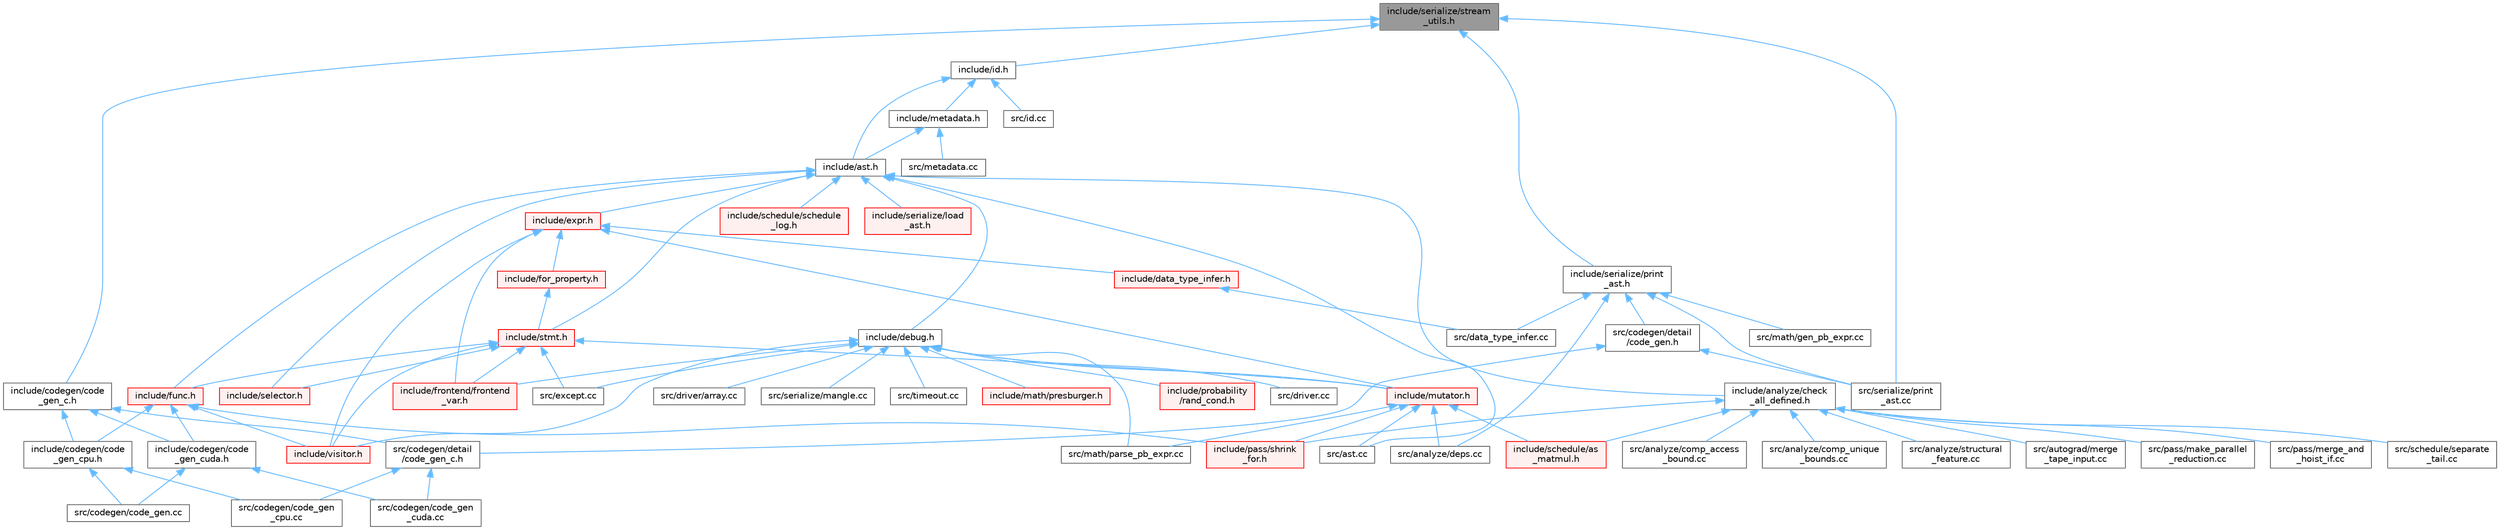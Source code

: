 digraph "include/serialize/stream_utils.h"
{
 // LATEX_PDF_SIZE
  bgcolor="transparent";
  edge [fontname=Helvetica,fontsize=10,labelfontname=Helvetica,labelfontsize=10];
  node [fontname=Helvetica,fontsize=10,shape=box,height=0.2,width=0.4];
  Node1 [label="include/serialize/stream\l_utils.h",height=0.2,width=0.4,color="gray40", fillcolor="grey60", style="filled", fontcolor="black",tooltip=" "];
  Node1 -> Node2 [dir="back",color="steelblue1",style="solid"];
  Node2 [label="include/codegen/code\l_gen_c.h",height=0.2,width=0.4,color="grey40", fillcolor="white", style="filled",URL="$include_2codegen_2code__gen__c_8h.html",tooltip=" "];
  Node2 -> Node3 [dir="back",color="steelblue1",style="solid"];
  Node3 [label="include/codegen/code\l_gen_cpu.h",height=0.2,width=0.4,color="grey40", fillcolor="white", style="filled",URL="$code__gen__cpu_8h.html",tooltip=" "];
  Node3 -> Node4 [dir="back",color="steelblue1",style="solid"];
  Node4 [label="src/codegen/code_gen.cc",height=0.2,width=0.4,color="grey40", fillcolor="white", style="filled",URL="$code__gen_8cc.html",tooltip=" "];
  Node3 -> Node5 [dir="back",color="steelblue1",style="solid"];
  Node5 [label="src/codegen/code_gen\l_cpu.cc",height=0.2,width=0.4,color="grey40", fillcolor="white", style="filled",URL="$code__gen__cpu_8cc.html",tooltip=" "];
  Node2 -> Node6 [dir="back",color="steelblue1",style="solid"];
  Node6 [label="include/codegen/code\l_gen_cuda.h",height=0.2,width=0.4,color="grey40", fillcolor="white", style="filled",URL="$code__gen__cuda_8h.html",tooltip=" "];
  Node6 -> Node4 [dir="back",color="steelblue1",style="solid"];
  Node6 -> Node7 [dir="back",color="steelblue1",style="solid"];
  Node7 [label="src/codegen/code_gen\l_cuda.cc",height=0.2,width=0.4,color="grey40", fillcolor="white", style="filled",URL="$code__gen__cuda_8cc.html",tooltip=" "];
  Node2 -> Node8 [dir="back",color="steelblue1",style="solid"];
  Node8 [label="src/codegen/detail\l/code_gen_c.h",height=0.2,width=0.4,color="grey40", fillcolor="white", style="filled",URL="$src_2codegen_2detail_2code__gen__c_8h.html",tooltip=" "];
  Node8 -> Node5 [dir="back",color="steelblue1",style="solid"];
  Node8 -> Node7 [dir="back",color="steelblue1",style="solid"];
  Node1 -> Node9 [dir="back",color="steelblue1",style="solid"];
  Node9 [label="include/id.h",height=0.2,width=0.4,color="grey40", fillcolor="white", style="filled",URL="$id_8h.html",tooltip=" "];
  Node9 -> Node10 [dir="back",color="steelblue1",style="solid"];
  Node10 [label="include/ast.h",height=0.2,width=0.4,color="grey40", fillcolor="white", style="filled",URL="$ast_8h.html",tooltip=" "];
  Node10 -> Node11 [dir="back",color="steelblue1",style="solid"];
  Node11 [label="include/analyze/check\l_all_defined.h",height=0.2,width=0.4,color="grey40", fillcolor="white", style="filled",URL="$check__all__defined_8h.html",tooltip=" "];
  Node11 -> Node12 [dir="back",color="steelblue1",style="solid"];
  Node12 [label="include/pass/shrink\l_for.h",height=0.2,width=0.4,color="red", fillcolor="#FFF0F0", style="filled",URL="$shrink__for_8h.html",tooltip=" "];
  Node11 -> Node18 [dir="back",color="steelblue1",style="solid"];
  Node18 [label="include/schedule/as\l_matmul.h",height=0.2,width=0.4,color="red", fillcolor="#FFF0F0", style="filled",URL="$as__matmul_8h.html",tooltip=" "];
  Node11 -> Node50 [dir="back",color="steelblue1",style="solid"];
  Node50 [label="src/analyze/comp_access\l_bound.cc",height=0.2,width=0.4,color="grey40", fillcolor="white", style="filled",URL="$comp__access__bound_8cc.html",tooltip=" "];
  Node11 -> Node51 [dir="back",color="steelblue1",style="solid"];
  Node51 [label="src/analyze/comp_unique\l_bounds.cc",height=0.2,width=0.4,color="grey40", fillcolor="white", style="filled",URL="$comp__unique__bounds_8cc.html",tooltip=" "];
  Node11 -> Node52 [dir="back",color="steelblue1",style="solid"];
  Node52 [label="src/analyze/structural\l_feature.cc",height=0.2,width=0.4,color="grey40", fillcolor="white", style="filled",URL="$structural__feature_8cc.html",tooltip=" "];
  Node11 -> Node53 [dir="back",color="steelblue1",style="solid"];
  Node53 [label="src/autograd/merge\l_tape_input.cc",height=0.2,width=0.4,color="grey40", fillcolor="white", style="filled",URL="$merge__tape__input_8cc.html",tooltip=" "];
  Node11 -> Node54 [dir="back",color="steelblue1",style="solid"];
  Node54 [label="src/pass/make_parallel\l_reduction.cc",height=0.2,width=0.4,color="grey40", fillcolor="white", style="filled",URL="$make__parallel__reduction_8cc.html",tooltip=" "];
  Node11 -> Node55 [dir="back",color="steelblue1",style="solid"];
  Node55 [label="src/pass/merge_and\l_hoist_if.cc",height=0.2,width=0.4,color="grey40", fillcolor="white", style="filled",URL="$merge__and__hoist__if_8cc.html",tooltip=" "];
  Node11 -> Node41 [dir="back",color="steelblue1",style="solid"];
  Node41 [label="src/schedule/separate\l_tail.cc",height=0.2,width=0.4,color="grey40", fillcolor="white", style="filled",URL="$separate__tail_8cc.html",tooltip=" "];
  Node10 -> Node56 [dir="back",color="steelblue1",style="solid"];
  Node56 [label="include/debug.h",height=0.2,width=0.4,color="grey40", fillcolor="white", style="filled",URL="$debug_8h.html",tooltip=" "];
  Node56 -> Node57 [dir="back",color="steelblue1",style="solid"];
  Node57 [label="include/frontend/frontend\l_var.h",height=0.2,width=0.4,color="red", fillcolor="#FFF0F0", style="filled",URL="$frontend__var_8h.html",tooltip=" "];
  Node56 -> Node61 [dir="back",color="steelblue1",style="solid"];
  Node61 [label="include/math/presburger.h",height=0.2,width=0.4,color="red", fillcolor="#FFF0F0", style="filled",URL="$presburger_8h.html",tooltip=" "];
  Node56 -> Node82 [dir="back",color="steelblue1",style="solid"];
  Node82 [label="include/mutator.h",height=0.2,width=0.4,color="red", fillcolor="#FFF0F0", style="filled",URL="$mutator_8h.html",tooltip=" "];
  Node82 -> Node12 [dir="back",color="steelblue1",style="solid"];
  Node82 -> Node18 [dir="back",color="steelblue1",style="solid"];
  Node82 -> Node64 [dir="back",color="steelblue1",style="solid"];
  Node64 [label="src/analyze/deps.cc",height=0.2,width=0.4,color="grey40", fillcolor="white", style="filled",URL="$deps_8cc.html",tooltip=" "];
  Node82 -> Node171 [dir="back",color="steelblue1",style="solid"];
  Node171 [label="src/ast.cc",height=0.2,width=0.4,color="grey40", fillcolor="white", style="filled",URL="$ast_8cc.html",tooltip=" "];
  Node82 -> Node172 [dir="back",color="steelblue1",style="solid"];
  Node172 [label="src/math/parse_pb_expr.cc",height=0.2,width=0.4,color="grey40", fillcolor="white", style="filled",URL="$parse__pb__expr_8cc.html",tooltip=" "];
  Node56 -> Node174 [dir="back",color="steelblue1",style="solid"];
  Node174 [label="include/probability\l/rand_cond.h",height=0.2,width=0.4,color="red", fillcolor="#FFF0F0", style="filled",URL="$rand__cond_8h.html",tooltip=" "];
  Node56 -> Node179 [dir="back",color="steelblue1",style="solid"];
  Node179 [label="include/visitor.h",height=0.2,width=0.4,color="red", fillcolor="#FFF0F0", style="filled",URL="$visitor_8h.html",tooltip=" "];
  Node56 -> Node218 [dir="back",color="steelblue1",style="solid"];
  Node218 [label="src/driver.cc",height=0.2,width=0.4,color="grey40", fillcolor="white", style="filled",URL="$driver_8cc.html",tooltip=" "];
  Node56 -> Node219 [dir="back",color="steelblue1",style="solid"];
  Node219 [label="src/driver/array.cc",height=0.2,width=0.4,color="grey40", fillcolor="white", style="filled",URL="$array_8cc.html",tooltip=" "];
  Node56 -> Node20 [dir="back",color="steelblue1",style="solid"];
  Node20 [label="src/except.cc",height=0.2,width=0.4,color="grey40", fillcolor="white", style="filled",URL="$except_8cc.html",tooltip=" "];
  Node56 -> Node172 [dir="back",color="steelblue1",style="solid"];
  Node56 -> Node220 [dir="back",color="steelblue1",style="solid"];
  Node220 [label="src/serialize/mangle.cc",height=0.2,width=0.4,color="grey40", fillcolor="white", style="filled",URL="$mangle_8cc.html",tooltip=" "];
  Node56 -> Node221 [dir="back",color="steelblue1",style="solid"];
  Node221 [label="src/timeout.cc",height=0.2,width=0.4,color="grey40", fillcolor="white", style="filled",URL="$timeout_8cc.html",tooltip=" "];
  Node10 -> Node222 [dir="back",color="steelblue1",style="solid"];
  Node222 [label="include/expr.h",height=0.2,width=0.4,color="red", fillcolor="#FFF0F0", style="filled",URL="$expr_8h.html",tooltip=" "];
  Node222 -> Node223 [dir="back",color="steelblue1",style="solid"];
  Node223 [label="include/data_type_infer.h",height=0.2,width=0.4,color="red", fillcolor="#FFF0F0", style="filled",URL="$data__type__infer_8h.html",tooltip=" "];
  Node223 -> Node210 [dir="back",color="steelblue1",style="solid"];
  Node210 [label="src/data_type_infer.cc",height=0.2,width=0.4,color="grey40", fillcolor="white", style="filled",URL="$data__type__infer_8cc.html",tooltip=" "];
  Node222 -> Node225 [dir="back",color="steelblue1",style="solid"];
  Node225 [label="include/for_property.h",height=0.2,width=0.4,color="red", fillcolor="#FFF0F0", style="filled",URL="$for__property_8h.html",tooltip=" "];
  Node225 -> Node226 [dir="back",color="steelblue1",style="solid"];
  Node226 [label="include/stmt.h",height=0.2,width=0.4,color="red", fillcolor="#FFF0F0", style="filled",URL="$stmt_8h.html",tooltip=" "];
  Node226 -> Node57 [dir="back",color="steelblue1",style="solid"];
  Node226 -> Node235 [dir="back",color="steelblue1",style="solid"];
  Node235 [label="include/func.h",height=0.2,width=0.4,color="red", fillcolor="#FFF0F0", style="filled",URL="$func_8h.html",tooltip=" "];
  Node235 -> Node3 [dir="back",color="steelblue1",style="solid"];
  Node235 -> Node6 [dir="back",color="steelblue1",style="solid"];
  Node235 -> Node12 [dir="back",color="steelblue1",style="solid"];
  Node235 -> Node179 [dir="back",color="steelblue1",style="solid"];
  Node226 -> Node82 [dir="back",color="steelblue1",style="solid"];
  Node226 -> Node255 [dir="back",color="steelblue1",style="solid"];
  Node255 [label="include/selector.h",height=0.2,width=0.4,color="red", fillcolor="#FFF0F0", style="filled",URL="$selector_8h.html",tooltip=" "];
  Node226 -> Node179 [dir="back",color="steelblue1",style="solid"];
  Node226 -> Node20 [dir="back",color="steelblue1",style="solid"];
  Node222 -> Node57 [dir="back",color="steelblue1",style="solid"];
  Node222 -> Node82 [dir="back",color="steelblue1",style="solid"];
  Node222 -> Node179 [dir="back",color="steelblue1",style="solid"];
  Node10 -> Node235 [dir="back",color="steelblue1",style="solid"];
  Node10 -> Node242 [dir="back",color="steelblue1",style="solid"];
  Node242 [label="include/schedule/schedule\l_log.h",height=0.2,width=0.4,color="red", fillcolor="#FFF0F0", style="filled",URL="$schedule__log_8h.html",tooltip=" "];
  Node10 -> Node255 [dir="back",color="steelblue1",style="solid"];
  Node10 -> Node273 [dir="back",color="steelblue1",style="solid"];
  Node273 [label="include/serialize/load\l_ast.h",height=0.2,width=0.4,color="red", fillcolor="#FFF0F0", style="filled",URL="$load__ast_8h.html",tooltip=" "];
  Node10 -> Node226 [dir="back",color="steelblue1",style="solid"];
  Node10 -> Node171 [dir="back",color="steelblue1",style="solid"];
  Node9 -> Node275 [dir="back",color="steelblue1",style="solid"];
  Node275 [label="include/metadata.h",height=0.2,width=0.4,color="grey40", fillcolor="white", style="filled",URL="$metadata_8h.html",tooltip=" "];
  Node275 -> Node10 [dir="back",color="steelblue1",style="solid"];
  Node275 -> Node248 [dir="back",color="steelblue1",style="solid"];
  Node248 [label="src/metadata.cc",height=0.2,width=0.4,color="grey40", fillcolor="white", style="filled",URL="$metadata_8cc.html",tooltip=" "];
  Node9 -> Node276 [dir="back",color="steelblue1",style="solid"];
  Node276 [label="src/id.cc",height=0.2,width=0.4,color="grey40", fillcolor="white", style="filled",URL="$id_8cc.html",tooltip=" "];
  Node1 -> Node207 [dir="back",color="steelblue1",style="solid"];
  Node207 [label="include/serialize/print\l_ast.h",height=0.2,width=0.4,color="grey40", fillcolor="white", style="filled",URL="$print__ast_8h.html",tooltip=" "];
  Node207 -> Node64 [dir="back",color="steelblue1",style="solid"];
  Node207 -> Node208 [dir="back",color="steelblue1",style="solid"];
  Node208 [label="src/codegen/detail\l/code_gen.h",height=0.2,width=0.4,color="grey40", fillcolor="white", style="filled",URL="$src_2codegen_2detail_2code__gen_8h.html",tooltip=" "];
  Node208 -> Node8 [dir="back",color="steelblue1",style="solid"];
  Node208 -> Node209 [dir="back",color="steelblue1",style="solid"];
  Node209 [label="src/serialize/print\l_ast.cc",height=0.2,width=0.4,color="grey40", fillcolor="white", style="filled",URL="$print__ast_8cc.html",tooltip=" "];
  Node207 -> Node210 [dir="back",color="steelblue1",style="solid"];
  Node207 -> Node80 [dir="back",color="steelblue1",style="solid"];
  Node80 [label="src/math/gen_pb_expr.cc",height=0.2,width=0.4,color="grey40", fillcolor="white", style="filled",URL="$gen__pb__expr_8cc.html",tooltip=" "];
  Node207 -> Node209 [dir="back",color="steelblue1",style="solid"];
  Node1 -> Node209 [dir="back",color="steelblue1",style="solid"];
}
